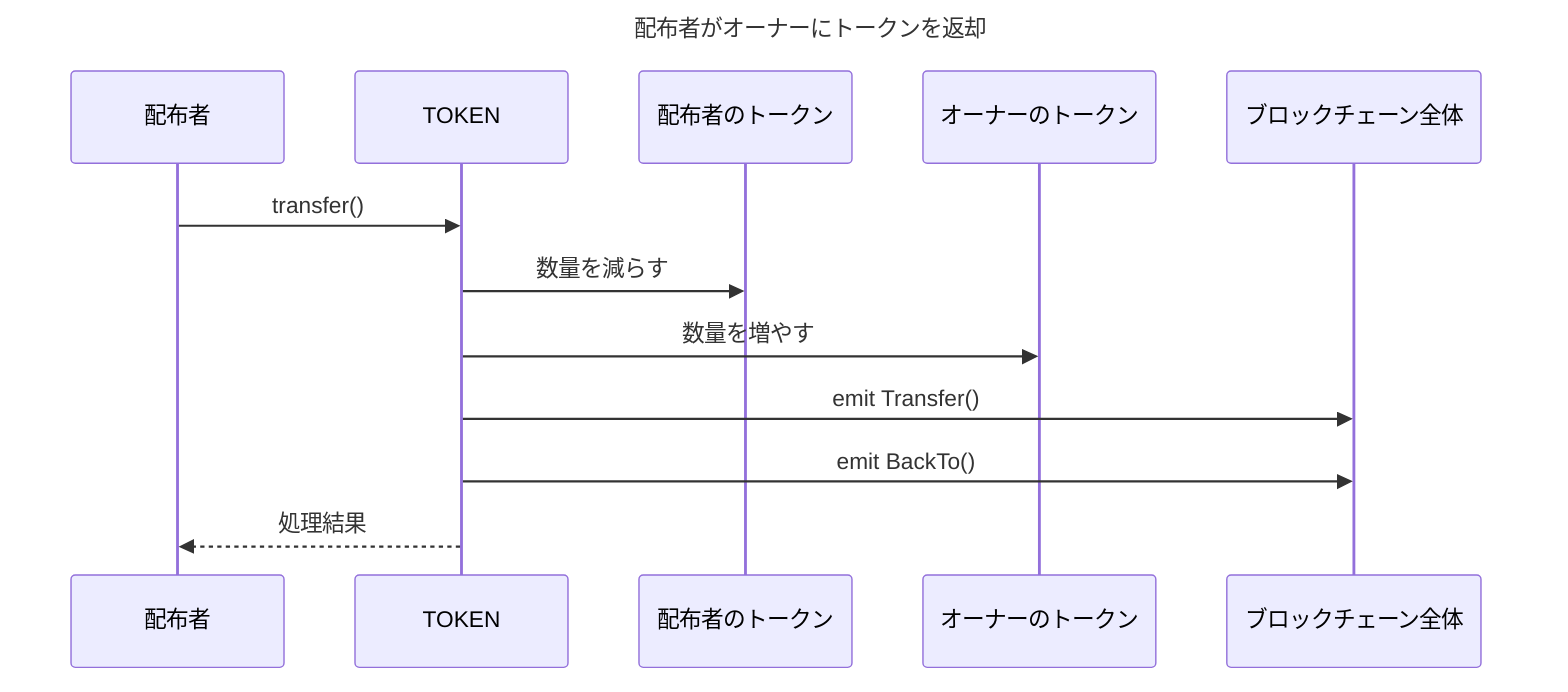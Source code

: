 sequenceDiagram
Title: 配布者がオーナーにトークンを返却

participant Human AS 配布者
participant TOKEN
participant BALANCE_A AS 配布者のトークン
participant BALANCE_B AS オーナーのトークン
participant 全体　AS ブロックチェーン全体

Human->>TOKEN: transfer()
TOKEN->>BALANCE_A: 数量を減らす
TOKEN->>BALANCE_B: 数量を増やす
TOKEN->>全体: emit Transfer()
TOKEN->>全体: emit BackTo()
TOKEN-->>Human: 処理結果